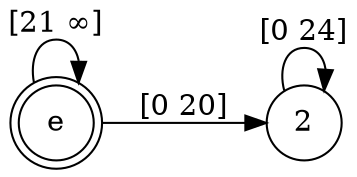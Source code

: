 digraph finite_state_machine {
	rankdir=LR;
	size="8,5"
	node [shape = doublecircle]; e ;
	node [shape = circle];
	e -> e [ label = "[21 ∞]" ];
	e -> 2 [ label = "[0 20]" ];
	2 -> 2 [ label = "[0 24]" ];
}

